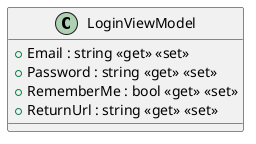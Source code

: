 @startuml
class LoginViewModel {
    + Email : string <<get>> <<set>>
    + Password : string <<get>> <<set>>
    + RememberMe : bool <<get>> <<set>>
    + ReturnUrl : string <<get>> <<set>>
}
@enduml
